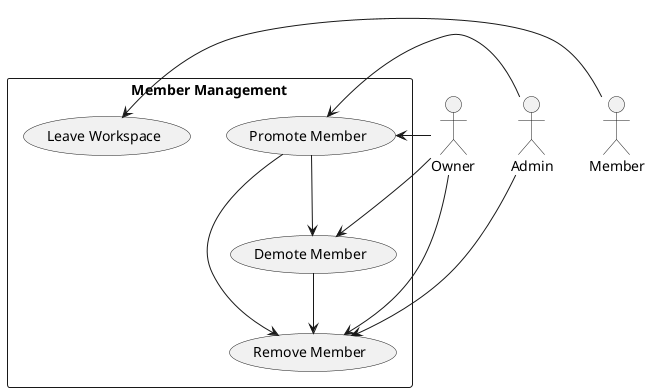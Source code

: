 @startuml workspace_member

actor "Owner" as Owner
actor "Admin" as Admin
actor "Member" as Member

rectangle "Member Management" {
  Owner -right-> (Promote Member)
  Owner -right-> (Demote Member)
  Owner -right-> (Remove Member)
  Admin -right-> (Promote Member)
  Admin -right-> (Remove Member)
  Member -right-> (Leave Workspace)
  
  (Promote Member) --> (Demote Member)
  (Promote Member) --> (Remove Member)
  (Demote Member) --> (Remove Member)
}

@enduml 